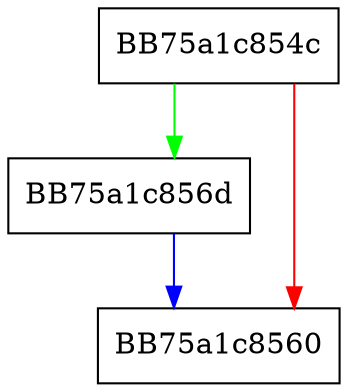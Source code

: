 digraph createPrivateData {
  node [shape="box"];
  graph [splines=ortho];
  BB75a1c854c -> BB75a1c856d [color="green"];
  BB75a1c854c -> BB75a1c8560 [color="red"];
  BB75a1c856d -> BB75a1c8560 [color="blue"];
}
